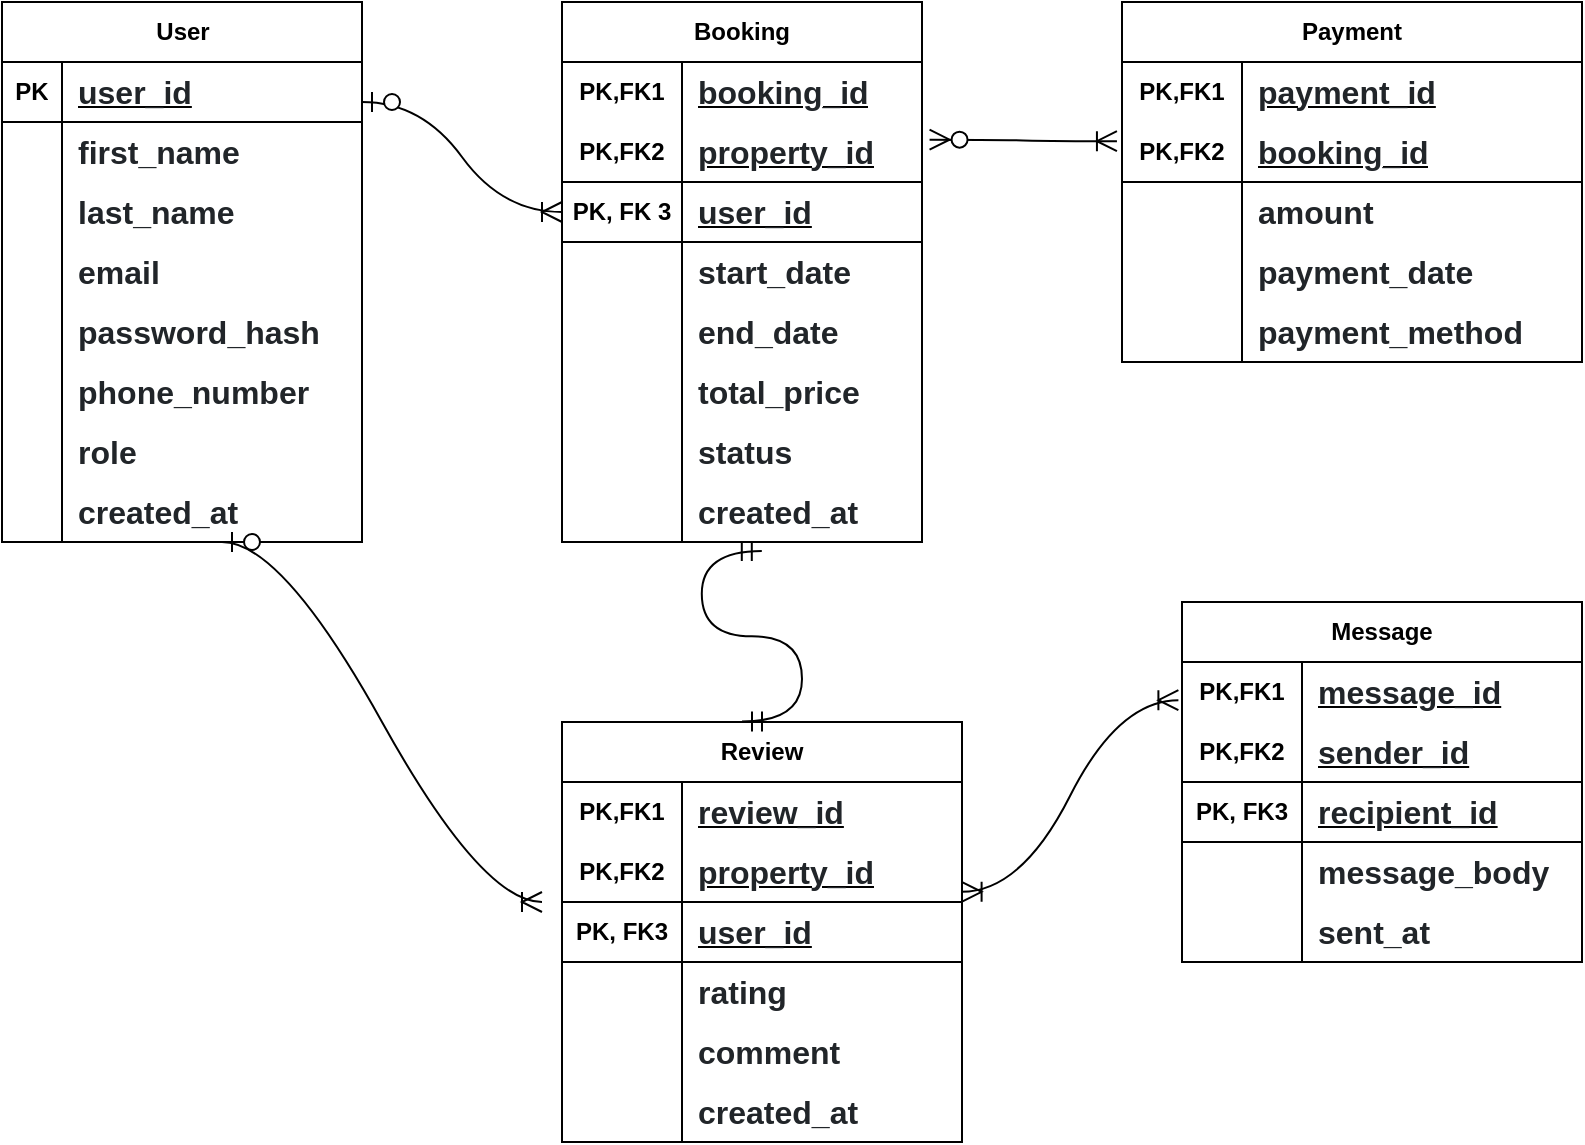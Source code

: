 <mxfile version="28.1.2">
  <diagram name="Page-1" id="qPf9xs60MLDu4qLCid6t">
    <mxGraphModel grid="1" page="1" gridSize="10" guides="1" tooltips="1" connect="1" arrows="1" fold="1" pageScale="1" pageWidth="850" pageHeight="1100" background="#ffffff" math="0" shadow="0">
      <root>
        <mxCell id="0" />
        <mxCell id="1" parent="0" />
        <mxCell id="sCW7DQ4KJBZL4aDMK1yo-1" value="Booking" style="shape=table;startSize=30;container=1;collapsible=1;childLayout=tableLayout;fixedRows=1;rowLines=0;fontStyle=1;align=center;resizeLast=1;html=1;whiteSpace=wrap;" vertex="1" parent="1">
          <mxGeometry x="310" y="50" width="180" height="270" as="geometry" />
        </mxCell>
        <mxCell id="sCW7DQ4KJBZL4aDMK1yo-2" value="" style="shape=tableRow;horizontal=0;startSize=0;swimlaneHead=0;swimlaneBody=0;fillColor=none;collapsible=0;dropTarget=0;points=[[0,0.5],[1,0.5]];portConstraint=eastwest;top=0;left=0;right=0;bottom=0;html=1;" vertex="1" parent="sCW7DQ4KJBZL4aDMK1yo-1">
          <mxGeometry y="30" width="180" height="30" as="geometry" />
        </mxCell>
        <mxCell id="sCW7DQ4KJBZL4aDMK1yo-3" value="PK,FK1" style="shape=partialRectangle;connectable=0;fillColor=none;top=0;left=0;bottom=0;right=0;fontStyle=1;overflow=hidden;html=1;whiteSpace=wrap;" vertex="1" parent="sCW7DQ4KJBZL4aDMK1yo-2">
          <mxGeometry width="60" height="30" as="geometry">
            <mxRectangle width="60" height="30" as="alternateBounds" />
          </mxGeometry>
        </mxCell>
        <mxCell id="sCW7DQ4KJBZL4aDMK1yo-4" value="&lt;span style=&quot;box-sizing: border-box; font-weight: bolder; color: rgb(33, 37, 41); font-family: Poppins, sans-serif; font-size: 16px; background-color: rgb(255, 255, 255);&quot;&gt;booking_id&lt;/span&gt;" style="shape=partialRectangle;connectable=0;fillColor=none;top=0;left=0;bottom=0;right=0;align=left;spacingLeft=6;fontStyle=5;overflow=hidden;html=1;whiteSpace=wrap;" vertex="1" parent="sCW7DQ4KJBZL4aDMK1yo-2">
          <mxGeometry x="60" width="120" height="30" as="geometry">
            <mxRectangle width="120" height="30" as="alternateBounds" />
          </mxGeometry>
        </mxCell>
        <mxCell id="sCW7DQ4KJBZL4aDMK1yo-5" value="" style="shape=tableRow;horizontal=0;startSize=0;swimlaneHead=0;swimlaneBody=0;fillColor=none;collapsible=0;dropTarget=0;points=[[0,0.5],[1,0.5]];portConstraint=eastwest;top=0;left=0;right=0;bottom=1;html=1;" vertex="1" parent="sCW7DQ4KJBZL4aDMK1yo-1">
          <mxGeometry y="60" width="180" height="30" as="geometry" />
        </mxCell>
        <mxCell id="sCW7DQ4KJBZL4aDMK1yo-6" value="PK,FK2" style="shape=partialRectangle;connectable=0;fillColor=none;top=0;left=0;bottom=0;right=0;fontStyle=1;overflow=hidden;html=1;whiteSpace=wrap;" vertex="1" parent="sCW7DQ4KJBZL4aDMK1yo-5">
          <mxGeometry width="60" height="30" as="geometry">
            <mxRectangle width="60" height="30" as="alternateBounds" />
          </mxGeometry>
        </mxCell>
        <mxCell id="sCW7DQ4KJBZL4aDMK1yo-7" value="&lt;span style=&quot;box-sizing: border-box; font-weight: bolder; color: rgb(33, 37, 41); font-family: Poppins, sans-serif; font-size: 16px; background-color: rgb(255, 255, 255);&quot;&gt;property_id&lt;/span&gt;" style="shape=partialRectangle;connectable=0;fillColor=none;top=0;left=0;bottom=0;right=0;align=left;spacingLeft=6;fontStyle=5;overflow=hidden;html=1;whiteSpace=wrap;strokeColor=inherit;" vertex="1" parent="sCW7DQ4KJBZL4aDMK1yo-5">
          <mxGeometry x="60" width="120" height="30" as="geometry">
            <mxRectangle width="120" height="30" as="alternateBounds" />
          </mxGeometry>
        </mxCell>
        <mxCell id="3QrB61t6hUbl-nsRRQLj-32" style="shape=tableRow;horizontal=0;startSize=0;swimlaneHead=0;swimlaneBody=0;fillColor=none;collapsible=0;dropTarget=0;points=[[0,0.5],[1,0.5]];portConstraint=eastwest;top=0;left=0;right=0;bottom=1;html=1;" vertex="1" parent="sCW7DQ4KJBZL4aDMK1yo-1">
          <mxGeometry y="90" width="180" height="30" as="geometry" />
        </mxCell>
        <mxCell id="3QrB61t6hUbl-nsRRQLj-33" value="PK, FK 3" style="shape=partialRectangle;connectable=0;fillColor=none;top=0;left=0;bottom=0;right=0;fontStyle=1;overflow=hidden;html=1;whiteSpace=wrap;" vertex="1" parent="3QrB61t6hUbl-nsRRQLj-32">
          <mxGeometry width="60" height="30" as="geometry">
            <mxRectangle width="60" height="30" as="alternateBounds" />
          </mxGeometry>
        </mxCell>
        <mxCell id="3QrB61t6hUbl-nsRRQLj-34" value="&lt;span style=&quot;box-sizing: border-box; font-weight: bolder; color: rgb(33, 37, 41); font-family: Poppins, sans-serif; font-size: 16px; background-color: rgb(255, 255, 255);&quot;&gt;user_id&lt;/span&gt;" style="shape=partialRectangle;connectable=0;fillColor=none;top=0;left=0;bottom=0;right=0;align=left;spacingLeft=6;fontStyle=5;overflow=hidden;html=1;whiteSpace=wrap;" vertex="1" parent="3QrB61t6hUbl-nsRRQLj-32">
          <mxGeometry x="60" width="120" height="30" as="geometry">
            <mxRectangle width="120" height="30" as="alternateBounds" />
          </mxGeometry>
        </mxCell>
        <mxCell id="sCW7DQ4KJBZL4aDMK1yo-8" value="" style="shape=tableRow;horizontal=0;startSize=0;swimlaneHead=0;swimlaneBody=0;fillColor=none;collapsible=0;dropTarget=0;points=[[0,0.5],[1,0.5]];portConstraint=eastwest;top=0;left=0;right=0;bottom=0;html=1;" vertex="1" parent="sCW7DQ4KJBZL4aDMK1yo-1">
          <mxGeometry y="120" width="180" height="30" as="geometry" />
        </mxCell>
        <mxCell id="sCW7DQ4KJBZL4aDMK1yo-9" value="" style="shape=partialRectangle;connectable=0;fillColor=none;top=0;left=0;bottom=0;right=0;editable=1;overflow=hidden;html=1;whiteSpace=wrap;" vertex="1" parent="sCW7DQ4KJBZL4aDMK1yo-8">
          <mxGeometry width="60" height="30" as="geometry">
            <mxRectangle width="60" height="30" as="alternateBounds" />
          </mxGeometry>
        </mxCell>
        <mxCell id="sCW7DQ4KJBZL4aDMK1yo-10" value="&lt;span style=&quot;box-sizing: border-box; font-weight: bolder; color: rgb(33, 37, 41); font-family: Poppins, sans-serif; font-size: 16px; background-color: rgb(255, 255, 255);&quot;&gt;start_date&lt;/span&gt;" style="shape=partialRectangle;connectable=0;fillColor=none;top=0;left=0;bottom=0;right=0;align=left;spacingLeft=6;overflow=hidden;html=1;whiteSpace=wrap;" vertex="1" parent="sCW7DQ4KJBZL4aDMK1yo-8">
          <mxGeometry x="60" width="120" height="30" as="geometry">
            <mxRectangle width="120" height="30" as="alternateBounds" />
          </mxGeometry>
        </mxCell>
        <mxCell id="sCW7DQ4KJBZL4aDMK1yo-11" value="" style="shape=tableRow;horizontal=0;startSize=0;swimlaneHead=0;swimlaneBody=0;fillColor=none;collapsible=0;dropTarget=0;points=[[0,0.5],[1,0.5]];portConstraint=eastwest;top=0;left=0;right=0;bottom=0;html=1;" vertex="1" parent="sCW7DQ4KJBZL4aDMK1yo-1">
          <mxGeometry y="150" width="180" height="30" as="geometry" />
        </mxCell>
        <mxCell id="sCW7DQ4KJBZL4aDMK1yo-12" value="" style="shape=partialRectangle;connectable=0;fillColor=none;top=0;left=0;bottom=0;right=0;editable=1;overflow=hidden;html=1;whiteSpace=wrap;" vertex="1" parent="sCW7DQ4KJBZL4aDMK1yo-11">
          <mxGeometry width="60" height="30" as="geometry">
            <mxRectangle width="60" height="30" as="alternateBounds" />
          </mxGeometry>
        </mxCell>
        <mxCell id="sCW7DQ4KJBZL4aDMK1yo-13" value="&lt;span style=&quot;box-sizing: border-box; font-weight: bolder; color: rgb(33, 37, 41); font-family: Poppins, sans-serif; font-size: 16px; background-color: rgb(255, 255, 255);&quot;&gt;end_date&lt;/span&gt;" style="shape=partialRectangle;connectable=0;fillColor=none;top=0;left=0;bottom=0;right=0;align=left;spacingLeft=6;overflow=hidden;html=1;whiteSpace=wrap;" vertex="1" parent="sCW7DQ4KJBZL4aDMK1yo-11">
          <mxGeometry x="60" width="120" height="30" as="geometry">
            <mxRectangle width="120" height="30" as="alternateBounds" />
          </mxGeometry>
        </mxCell>
        <mxCell id="3QrB61t6hUbl-nsRRQLj-38" style="shape=tableRow;horizontal=0;startSize=0;swimlaneHead=0;swimlaneBody=0;fillColor=none;collapsible=0;dropTarget=0;points=[[0,0.5],[1,0.5]];portConstraint=eastwest;top=0;left=0;right=0;bottom=0;html=1;" vertex="1" parent="sCW7DQ4KJBZL4aDMK1yo-1">
          <mxGeometry y="180" width="180" height="30" as="geometry" />
        </mxCell>
        <mxCell id="3QrB61t6hUbl-nsRRQLj-39" style="shape=partialRectangle;connectable=0;fillColor=none;top=0;left=0;bottom=0;right=0;editable=1;overflow=hidden;html=1;whiteSpace=wrap;" vertex="1" parent="3QrB61t6hUbl-nsRRQLj-38">
          <mxGeometry width="60" height="30" as="geometry">
            <mxRectangle width="60" height="30" as="alternateBounds" />
          </mxGeometry>
        </mxCell>
        <mxCell id="3QrB61t6hUbl-nsRRQLj-40" value="&lt;span style=&quot;box-sizing: border-box; font-weight: bolder; color: rgb(33, 37, 41); font-family: Poppins, sans-serif; font-size: 16px; background-color: rgb(255, 255, 255);&quot;&gt;total_price&lt;/span&gt;" style="shape=partialRectangle;connectable=0;fillColor=none;top=0;left=0;bottom=0;right=0;align=left;spacingLeft=6;overflow=hidden;html=1;whiteSpace=wrap;" vertex="1" parent="3QrB61t6hUbl-nsRRQLj-38">
          <mxGeometry x="60" width="120" height="30" as="geometry">
            <mxRectangle width="120" height="30" as="alternateBounds" />
          </mxGeometry>
        </mxCell>
        <mxCell id="3QrB61t6hUbl-nsRRQLj-35" style="shape=tableRow;horizontal=0;startSize=0;swimlaneHead=0;swimlaneBody=0;fillColor=none;collapsible=0;dropTarget=0;points=[[0,0.5],[1,0.5]];portConstraint=eastwest;top=0;left=0;right=0;bottom=0;html=1;" vertex="1" parent="sCW7DQ4KJBZL4aDMK1yo-1">
          <mxGeometry y="210" width="180" height="30" as="geometry" />
        </mxCell>
        <mxCell id="3QrB61t6hUbl-nsRRQLj-36" style="shape=partialRectangle;connectable=0;fillColor=none;top=0;left=0;bottom=0;right=0;editable=1;overflow=hidden;html=1;whiteSpace=wrap;" vertex="1" parent="3QrB61t6hUbl-nsRRQLj-35">
          <mxGeometry width="60" height="30" as="geometry">
            <mxRectangle width="60" height="30" as="alternateBounds" />
          </mxGeometry>
        </mxCell>
        <mxCell id="3QrB61t6hUbl-nsRRQLj-37" value="&lt;span style=&quot;box-sizing: border-box; font-weight: bolder; color: rgb(33, 37, 41); font-family: Poppins, sans-serif; font-size: 16px; background-color: rgb(255, 255, 255);&quot;&gt;status&lt;/span&gt;" style="shape=partialRectangle;connectable=0;fillColor=none;top=0;left=0;bottom=0;right=0;align=left;spacingLeft=6;overflow=hidden;html=1;whiteSpace=wrap;" vertex="1" parent="3QrB61t6hUbl-nsRRQLj-35">
          <mxGeometry x="60" width="120" height="30" as="geometry">
            <mxRectangle width="120" height="30" as="alternateBounds" />
          </mxGeometry>
        </mxCell>
        <mxCell id="3QrB61t6hUbl-nsRRQLj-41" style="shape=tableRow;horizontal=0;startSize=0;swimlaneHead=0;swimlaneBody=0;fillColor=none;collapsible=0;dropTarget=0;points=[[0,0.5],[1,0.5]];portConstraint=eastwest;top=0;left=0;right=0;bottom=0;html=1;" vertex="1" parent="sCW7DQ4KJBZL4aDMK1yo-1">
          <mxGeometry y="240" width="180" height="30" as="geometry" />
        </mxCell>
        <mxCell id="3QrB61t6hUbl-nsRRQLj-42" style="shape=partialRectangle;connectable=0;fillColor=none;top=0;left=0;bottom=0;right=0;editable=1;overflow=hidden;html=1;whiteSpace=wrap;" vertex="1" parent="3QrB61t6hUbl-nsRRQLj-41">
          <mxGeometry width="60" height="30" as="geometry">
            <mxRectangle width="60" height="30" as="alternateBounds" />
          </mxGeometry>
        </mxCell>
        <mxCell id="3QrB61t6hUbl-nsRRQLj-43" value="&lt;span style=&quot;box-sizing: border-box; font-weight: bolder; color: rgb(33, 37, 41); font-family: Poppins, sans-serif; font-size: 16px; background-color: rgb(255, 255, 255);&quot;&gt;created_at&lt;/span&gt;" style="shape=partialRectangle;connectable=0;fillColor=none;top=0;left=0;bottom=0;right=0;align=left;spacingLeft=6;overflow=hidden;html=1;whiteSpace=wrap;" vertex="1" parent="3QrB61t6hUbl-nsRRQLj-41">
          <mxGeometry x="60" width="120" height="30" as="geometry">
            <mxRectangle width="120" height="30" as="alternateBounds" />
          </mxGeometry>
        </mxCell>
        <mxCell id="sCW7DQ4KJBZL4aDMK1yo-14" value="User" style="shape=table;startSize=30;container=1;collapsible=1;childLayout=tableLayout;fixedRows=1;rowLines=0;fontStyle=1;align=center;resizeLast=1;html=1;" vertex="1" parent="1">
          <mxGeometry x="30" y="50" width="180" height="270" as="geometry" />
        </mxCell>
        <mxCell id="sCW7DQ4KJBZL4aDMK1yo-15" value="" style="shape=tableRow;horizontal=0;startSize=0;swimlaneHead=0;swimlaneBody=0;fillColor=none;collapsible=0;dropTarget=0;points=[[0,0.5],[1,0.5]];portConstraint=eastwest;top=0;left=0;right=0;bottom=1;" vertex="1" parent="sCW7DQ4KJBZL4aDMK1yo-14">
          <mxGeometry y="30" width="180" height="30" as="geometry" />
        </mxCell>
        <mxCell id="sCW7DQ4KJBZL4aDMK1yo-16" value="PK" style="shape=partialRectangle;connectable=0;fillColor=none;top=0;left=0;bottom=0;right=0;fontStyle=1;overflow=hidden;whiteSpace=wrap;html=1;" vertex="1" parent="sCW7DQ4KJBZL4aDMK1yo-15">
          <mxGeometry width="30" height="30" as="geometry">
            <mxRectangle width="30" height="30" as="alternateBounds" />
          </mxGeometry>
        </mxCell>
        <mxCell id="sCW7DQ4KJBZL4aDMK1yo-17" value="&lt;span style=&quot;box-sizing: border-box; font-weight: bolder; color: rgb(33, 37, 41); font-family: Poppins, sans-serif; font-size: 16px; background-color: rgb(255, 255, 255);&quot;&gt;user_id&lt;/span&gt;" style="shape=partialRectangle;connectable=0;fillColor=none;top=0;left=0;bottom=0;right=0;align=left;spacingLeft=6;fontStyle=5;overflow=hidden;whiteSpace=wrap;html=1;" vertex="1" parent="sCW7DQ4KJBZL4aDMK1yo-15">
          <mxGeometry x="30" width="150" height="30" as="geometry">
            <mxRectangle width="150" height="30" as="alternateBounds" />
          </mxGeometry>
        </mxCell>
        <mxCell id="sCW7DQ4KJBZL4aDMK1yo-18" value="" style="shape=tableRow;horizontal=0;startSize=0;swimlaneHead=0;swimlaneBody=0;fillColor=none;collapsible=0;dropTarget=0;points=[[0,0.5],[1,0.5]];portConstraint=eastwest;top=0;left=0;right=0;bottom=0;" vertex="1" parent="sCW7DQ4KJBZL4aDMK1yo-14">
          <mxGeometry y="60" width="180" height="30" as="geometry" />
        </mxCell>
        <mxCell id="sCW7DQ4KJBZL4aDMK1yo-19" value="" style="shape=partialRectangle;connectable=0;fillColor=none;top=0;left=0;bottom=0;right=0;editable=1;overflow=hidden;whiteSpace=wrap;html=1;" vertex="1" parent="sCW7DQ4KJBZL4aDMK1yo-18">
          <mxGeometry width="30" height="30" as="geometry">
            <mxRectangle width="30" height="30" as="alternateBounds" />
          </mxGeometry>
        </mxCell>
        <mxCell id="sCW7DQ4KJBZL4aDMK1yo-20" value="&lt;span style=&quot;box-sizing: border-box; font-weight: bolder; color: rgb(33, 37, 41); font-family: Poppins, sans-serif; font-size: 16px; background-color: rgb(255, 255, 255);&quot;&gt;first_name&lt;/span&gt;" style="shape=partialRectangle;connectable=0;fillColor=none;top=0;left=0;bottom=0;right=0;align=left;spacingLeft=6;overflow=hidden;whiteSpace=wrap;html=1;" vertex="1" parent="sCW7DQ4KJBZL4aDMK1yo-18">
          <mxGeometry x="30" width="150" height="30" as="geometry">
            <mxRectangle width="150" height="30" as="alternateBounds" />
          </mxGeometry>
        </mxCell>
        <mxCell id="sCW7DQ4KJBZL4aDMK1yo-21" value="" style="shape=tableRow;horizontal=0;startSize=0;swimlaneHead=0;swimlaneBody=0;fillColor=none;collapsible=0;dropTarget=0;points=[[0,0.5],[1,0.5]];portConstraint=eastwest;top=0;left=0;right=0;bottom=0;" vertex="1" parent="sCW7DQ4KJBZL4aDMK1yo-14">
          <mxGeometry y="90" width="180" height="30" as="geometry" />
        </mxCell>
        <mxCell id="sCW7DQ4KJBZL4aDMK1yo-22" value="" style="shape=partialRectangle;connectable=0;fillColor=none;top=0;left=0;bottom=0;right=0;editable=1;overflow=hidden;whiteSpace=wrap;html=1;" vertex="1" parent="sCW7DQ4KJBZL4aDMK1yo-21">
          <mxGeometry width="30" height="30" as="geometry">
            <mxRectangle width="30" height="30" as="alternateBounds" />
          </mxGeometry>
        </mxCell>
        <mxCell id="sCW7DQ4KJBZL4aDMK1yo-23" value="&lt;span style=&quot;box-sizing: border-box; font-weight: bolder; color: rgb(33, 37, 41); font-family: Poppins, sans-serif; font-size: 16px; background-color: rgb(255, 255, 255);&quot;&gt;last_name&lt;/span&gt;" style="shape=partialRectangle;connectable=0;fillColor=none;top=0;left=0;bottom=0;right=0;align=left;spacingLeft=6;overflow=hidden;whiteSpace=wrap;html=1;" vertex="1" parent="sCW7DQ4KJBZL4aDMK1yo-21">
          <mxGeometry x="30" width="150" height="30" as="geometry">
            <mxRectangle width="150" height="30" as="alternateBounds" />
          </mxGeometry>
        </mxCell>
        <mxCell id="sCW7DQ4KJBZL4aDMK1yo-24" value="" style="shape=tableRow;horizontal=0;startSize=0;swimlaneHead=0;swimlaneBody=0;fillColor=none;collapsible=0;dropTarget=0;points=[[0,0.5],[1,0.5]];portConstraint=eastwest;top=0;left=0;right=0;bottom=0;" vertex="1" parent="sCW7DQ4KJBZL4aDMK1yo-14">
          <mxGeometry y="120" width="180" height="30" as="geometry" />
        </mxCell>
        <mxCell id="sCW7DQ4KJBZL4aDMK1yo-25" value="" style="shape=partialRectangle;connectable=0;fillColor=none;top=0;left=0;bottom=0;right=0;editable=1;overflow=hidden;whiteSpace=wrap;html=1;" vertex="1" parent="sCW7DQ4KJBZL4aDMK1yo-24">
          <mxGeometry width="30" height="30" as="geometry">
            <mxRectangle width="30" height="30" as="alternateBounds" />
          </mxGeometry>
        </mxCell>
        <mxCell id="sCW7DQ4KJBZL4aDMK1yo-26" value="&lt;span style=&quot;box-sizing: border-box; font-weight: bolder; color: rgb(33, 37, 41); font-family: Poppins, sans-serif; font-size: 16px; background-color: rgb(255, 255, 255);&quot;&gt;email&lt;/span&gt;" style="shape=partialRectangle;connectable=0;fillColor=none;top=0;left=0;bottom=0;right=0;align=left;spacingLeft=6;overflow=hidden;whiteSpace=wrap;html=1;" vertex="1" parent="sCW7DQ4KJBZL4aDMK1yo-24">
          <mxGeometry x="30" width="150" height="30" as="geometry">
            <mxRectangle width="150" height="30" as="alternateBounds" />
          </mxGeometry>
        </mxCell>
        <mxCell id="3QrB61t6hUbl-nsRRQLj-5" style="shape=tableRow;horizontal=0;startSize=0;swimlaneHead=0;swimlaneBody=0;fillColor=none;collapsible=0;dropTarget=0;points=[[0,0.5],[1,0.5]];portConstraint=eastwest;top=0;left=0;right=0;bottom=0;" vertex="1" parent="sCW7DQ4KJBZL4aDMK1yo-14">
          <mxGeometry y="150" width="180" height="30" as="geometry" />
        </mxCell>
        <mxCell id="3QrB61t6hUbl-nsRRQLj-6" style="shape=partialRectangle;connectable=0;fillColor=none;top=0;left=0;bottom=0;right=0;editable=1;overflow=hidden;whiteSpace=wrap;html=1;" vertex="1" parent="3QrB61t6hUbl-nsRRQLj-5">
          <mxGeometry width="30" height="30" as="geometry">
            <mxRectangle width="30" height="30" as="alternateBounds" />
          </mxGeometry>
        </mxCell>
        <mxCell id="3QrB61t6hUbl-nsRRQLj-7" value="&lt;span style=&quot;box-sizing: border-box; font-weight: bolder; color: rgb(33, 37, 41); font-family: Poppins, sans-serif; font-size: 16px; background-color: rgb(255, 255, 255);&quot;&gt;password_hash&lt;/span&gt;" style="shape=partialRectangle;connectable=0;fillColor=none;top=0;left=0;bottom=0;right=0;align=left;spacingLeft=6;overflow=hidden;whiteSpace=wrap;html=1;" vertex="1" parent="3QrB61t6hUbl-nsRRQLj-5">
          <mxGeometry x="30" width="150" height="30" as="geometry">
            <mxRectangle width="150" height="30" as="alternateBounds" />
          </mxGeometry>
        </mxCell>
        <mxCell id="3QrB61t6hUbl-nsRRQLj-11" style="shape=tableRow;horizontal=0;startSize=0;swimlaneHead=0;swimlaneBody=0;fillColor=none;collapsible=0;dropTarget=0;points=[[0,0.5],[1,0.5]];portConstraint=eastwest;top=0;left=0;right=0;bottom=0;" vertex="1" parent="sCW7DQ4KJBZL4aDMK1yo-14">
          <mxGeometry y="180" width="180" height="30" as="geometry" />
        </mxCell>
        <mxCell id="3QrB61t6hUbl-nsRRQLj-12" style="shape=partialRectangle;connectable=0;fillColor=none;top=0;left=0;bottom=0;right=0;editable=1;overflow=hidden;whiteSpace=wrap;html=1;" vertex="1" parent="3QrB61t6hUbl-nsRRQLj-11">
          <mxGeometry width="30" height="30" as="geometry">
            <mxRectangle width="30" height="30" as="alternateBounds" />
          </mxGeometry>
        </mxCell>
        <mxCell id="3QrB61t6hUbl-nsRRQLj-13" value="&lt;span style=&quot;box-sizing: border-box; font-weight: bolder; color: rgb(33, 37, 41); font-family: Poppins, sans-serif; font-size: 16px; background-color: rgb(255, 255, 255);&quot;&gt;phone_number&lt;/span&gt;" style="shape=partialRectangle;connectable=0;fillColor=none;top=0;left=0;bottom=0;right=0;align=left;spacingLeft=6;overflow=hidden;whiteSpace=wrap;html=1;" vertex="1" parent="3QrB61t6hUbl-nsRRQLj-11">
          <mxGeometry x="30" width="150" height="30" as="geometry">
            <mxRectangle width="150" height="30" as="alternateBounds" />
          </mxGeometry>
        </mxCell>
        <mxCell id="3QrB61t6hUbl-nsRRQLj-14" style="shape=tableRow;horizontal=0;startSize=0;swimlaneHead=0;swimlaneBody=0;fillColor=none;collapsible=0;dropTarget=0;points=[[0,0.5],[1,0.5]];portConstraint=eastwest;top=0;left=0;right=0;bottom=0;" vertex="1" parent="sCW7DQ4KJBZL4aDMK1yo-14">
          <mxGeometry y="210" width="180" height="30" as="geometry" />
        </mxCell>
        <mxCell id="3QrB61t6hUbl-nsRRQLj-15" style="shape=partialRectangle;connectable=0;fillColor=none;top=0;left=0;bottom=0;right=0;editable=1;overflow=hidden;whiteSpace=wrap;html=1;" vertex="1" parent="3QrB61t6hUbl-nsRRQLj-14">
          <mxGeometry width="30" height="30" as="geometry">
            <mxRectangle width="30" height="30" as="alternateBounds" />
          </mxGeometry>
        </mxCell>
        <mxCell id="3QrB61t6hUbl-nsRRQLj-16" value="&lt;span style=&quot;box-sizing: border-box; font-weight: bolder; color: rgb(33, 37, 41); font-family: Poppins, sans-serif; font-size: 16px; background-color: rgb(255, 255, 255);&quot;&gt;role&lt;/span&gt;" style="shape=partialRectangle;connectable=0;fillColor=none;top=0;left=0;bottom=0;right=0;align=left;spacingLeft=6;overflow=hidden;whiteSpace=wrap;html=1;" vertex="1" parent="3QrB61t6hUbl-nsRRQLj-14">
          <mxGeometry x="30" width="150" height="30" as="geometry">
            <mxRectangle width="150" height="30" as="alternateBounds" />
          </mxGeometry>
        </mxCell>
        <mxCell id="3QrB61t6hUbl-nsRRQLj-29" style="shape=tableRow;horizontal=0;startSize=0;swimlaneHead=0;swimlaneBody=0;fillColor=none;collapsible=0;dropTarget=0;points=[[0,0.5],[1,0.5]];portConstraint=eastwest;top=0;left=0;right=0;bottom=0;" vertex="1" parent="sCW7DQ4KJBZL4aDMK1yo-14">
          <mxGeometry y="240" width="180" height="30" as="geometry" />
        </mxCell>
        <mxCell id="3QrB61t6hUbl-nsRRQLj-30" style="shape=partialRectangle;connectable=0;fillColor=none;top=0;left=0;bottom=0;right=0;editable=1;overflow=hidden;whiteSpace=wrap;html=1;" vertex="1" parent="3QrB61t6hUbl-nsRRQLj-29">
          <mxGeometry width="30" height="30" as="geometry">
            <mxRectangle width="30" height="30" as="alternateBounds" />
          </mxGeometry>
        </mxCell>
        <mxCell id="3QrB61t6hUbl-nsRRQLj-31" value="&lt;span style=&quot;box-sizing: border-box; font-weight: bolder; color: rgb(33, 37, 41); font-family: Poppins, sans-serif; font-size: 16px; background-color: rgb(255, 255, 255);&quot;&gt;created_at&lt;/span&gt;" style="shape=partialRectangle;connectable=0;fillColor=none;top=0;left=0;bottom=0;right=0;align=left;spacingLeft=6;overflow=hidden;whiteSpace=wrap;html=1;" vertex="1" parent="3QrB61t6hUbl-nsRRQLj-29">
          <mxGeometry x="30" width="150" height="30" as="geometry">
            <mxRectangle width="150" height="30" as="alternateBounds" />
          </mxGeometry>
        </mxCell>
        <mxCell id="3QrB61t6hUbl-nsRRQLj-44" value="Payment" style="shape=table;startSize=30;container=1;collapsible=1;childLayout=tableLayout;fixedRows=1;rowLines=0;fontStyle=1;align=center;resizeLast=1;html=1;whiteSpace=wrap;" vertex="1" parent="1">
          <mxGeometry x="590" y="50" width="230" height="180" as="geometry" />
        </mxCell>
        <mxCell id="3QrB61t6hUbl-nsRRQLj-45" value="" style="shape=tableRow;horizontal=0;startSize=0;swimlaneHead=0;swimlaneBody=0;fillColor=none;collapsible=0;dropTarget=0;points=[[0,0.5],[1,0.5]];portConstraint=eastwest;top=0;left=0;right=0;bottom=0;html=1;" vertex="1" parent="3QrB61t6hUbl-nsRRQLj-44">
          <mxGeometry y="30" width="230" height="30" as="geometry" />
        </mxCell>
        <mxCell id="3QrB61t6hUbl-nsRRQLj-46" value="PK,FK1" style="shape=partialRectangle;connectable=0;fillColor=none;top=0;left=0;bottom=0;right=0;fontStyle=1;overflow=hidden;html=1;whiteSpace=wrap;" vertex="1" parent="3QrB61t6hUbl-nsRRQLj-45">
          <mxGeometry width="60" height="30" as="geometry">
            <mxRectangle width="60" height="30" as="alternateBounds" />
          </mxGeometry>
        </mxCell>
        <mxCell id="3QrB61t6hUbl-nsRRQLj-47" value="&lt;span style=&quot;box-sizing: border-box; font-weight: bolder; color: rgb(33, 37, 41); font-family: Poppins, sans-serif; font-size: 16px; background-color: rgb(255, 255, 255);&quot;&gt;payment_id&lt;/span&gt;" style="shape=partialRectangle;connectable=0;fillColor=none;top=0;left=0;bottom=0;right=0;align=left;spacingLeft=6;fontStyle=5;overflow=hidden;html=1;whiteSpace=wrap;" vertex="1" parent="3QrB61t6hUbl-nsRRQLj-45">
          <mxGeometry x="60" width="170" height="30" as="geometry">
            <mxRectangle width="170" height="30" as="alternateBounds" />
          </mxGeometry>
        </mxCell>
        <mxCell id="3QrB61t6hUbl-nsRRQLj-48" value="" style="shape=tableRow;horizontal=0;startSize=0;swimlaneHead=0;swimlaneBody=0;fillColor=none;collapsible=0;dropTarget=0;points=[[0,0.5],[1,0.5]];portConstraint=eastwest;top=0;left=0;right=0;bottom=1;html=1;" vertex="1" parent="3QrB61t6hUbl-nsRRQLj-44">
          <mxGeometry y="60" width="230" height="30" as="geometry" />
        </mxCell>
        <mxCell id="3QrB61t6hUbl-nsRRQLj-49" value="PK,FK2" style="shape=partialRectangle;connectable=0;fillColor=none;top=0;left=0;bottom=0;right=0;fontStyle=1;overflow=hidden;html=1;whiteSpace=wrap;" vertex="1" parent="3QrB61t6hUbl-nsRRQLj-48">
          <mxGeometry width="60" height="30" as="geometry">
            <mxRectangle width="60" height="30" as="alternateBounds" />
          </mxGeometry>
        </mxCell>
        <mxCell id="3QrB61t6hUbl-nsRRQLj-50" value="&lt;span style=&quot;box-sizing: border-box; font-weight: bolder; color: rgb(33, 37, 41); font-family: Poppins, sans-serif; font-size: 16px; background-color: rgb(255, 255, 255);&quot;&gt;booking_id&lt;/span&gt;" style="shape=partialRectangle;connectable=0;fillColor=none;top=0;left=0;bottom=0;right=0;align=left;spacingLeft=6;fontStyle=5;overflow=hidden;html=1;whiteSpace=wrap;" vertex="1" parent="3QrB61t6hUbl-nsRRQLj-48">
          <mxGeometry x="60" width="170" height="30" as="geometry">
            <mxRectangle width="170" height="30" as="alternateBounds" />
          </mxGeometry>
        </mxCell>
        <mxCell id="3QrB61t6hUbl-nsRRQLj-51" value="" style="shape=tableRow;horizontal=0;startSize=0;swimlaneHead=0;swimlaneBody=0;fillColor=none;collapsible=0;dropTarget=0;points=[[0,0.5],[1,0.5]];portConstraint=eastwest;top=0;left=0;right=0;bottom=0;html=1;" vertex="1" parent="3QrB61t6hUbl-nsRRQLj-44">
          <mxGeometry y="90" width="230" height="30" as="geometry" />
        </mxCell>
        <mxCell id="3QrB61t6hUbl-nsRRQLj-52" value="" style="shape=partialRectangle;connectable=0;fillColor=none;top=0;left=0;bottom=0;right=0;editable=1;overflow=hidden;html=1;whiteSpace=wrap;" vertex="1" parent="3QrB61t6hUbl-nsRRQLj-51">
          <mxGeometry width="60" height="30" as="geometry">
            <mxRectangle width="60" height="30" as="alternateBounds" />
          </mxGeometry>
        </mxCell>
        <mxCell id="3QrB61t6hUbl-nsRRQLj-53" value="&lt;span style=&quot;box-sizing: border-box; font-weight: bolder; color: rgb(33, 37, 41); font-family: Poppins, sans-serif; font-size: 16px; background-color: rgb(255, 255, 255);&quot;&gt;amount&lt;/span&gt;" style="shape=partialRectangle;connectable=0;fillColor=none;top=0;left=0;bottom=0;right=0;align=left;spacingLeft=6;overflow=hidden;html=1;whiteSpace=wrap;" vertex="1" parent="3QrB61t6hUbl-nsRRQLj-51">
          <mxGeometry x="60" width="170" height="30" as="geometry">
            <mxRectangle width="170" height="30" as="alternateBounds" />
          </mxGeometry>
        </mxCell>
        <mxCell id="3QrB61t6hUbl-nsRRQLj-54" value="" style="shape=tableRow;horizontal=0;startSize=0;swimlaneHead=0;swimlaneBody=0;fillColor=none;collapsible=0;dropTarget=0;points=[[0,0.5],[1,0.5]];portConstraint=eastwest;top=0;left=0;right=0;bottom=0;html=1;" vertex="1" parent="3QrB61t6hUbl-nsRRQLj-44">
          <mxGeometry y="120" width="230" height="30" as="geometry" />
        </mxCell>
        <mxCell id="3QrB61t6hUbl-nsRRQLj-55" value="" style="shape=partialRectangle;connectable=0;fillColor=none;top=0;left=0;bottom=0;right=0;editable=1;overflow=hidden;html=1;whiteSpace=wrap;" vertex="1" parent="3QrB61t6hUbl-nsRRQLj-54">
          <mxGeometry width="60" height="30" as="geometry">
            <mxRectangle width="60" height="30" as="alternateBounds" />
          </mxGeometry>
        </mxCell>
        <mxCell id="3QrB61t6hUbl-nsRRQLj-56" value="&lt;span style=&quot;box-sizing: border-box; font-weight: bolder; color: rgb(33, 37, 41); font-family: Poppins, sans-serif; font-size: 16px; background-color: rgb(255, 255, 255);&quot;&gt;payment_date&lt;/span&gt;" style="shape=partialRectangle;connectable=0;fillColor=none;top=0;left=0;bottom=0;right=0;align=left;spacingLeft=6;overflow=hidden;html=1;whiteSpace=wrap;" vertex="1" parent="3QrB61t6hUbl-nsRRQLj-54">
          <mxGeometry x="60" width="170" height="30" as="geometry">
            <mxRectangle width="170" height="30" as="alternateBounds" />
          </mxGeometry>
        </mxCell>
        <mxCell id="3QrB61t6hUbl-nsRRQLj-57" style="shape=tableRow;horizontal=0;startSize=0;swimlaneHead=0;swimlaneBody=0;fillColor=none;collapsible=0;dropTarget=0;points=[[0,0.5],[1,0.5]];portConstraint=eastwest;top=0;left=0;right=0;bottom=0;html=1;" vertex="1" parent="3QrB61t6hUbl-nsRRQLj-44">
          <mxGeometry y="150" width="230" height="30" as="geometry" />
        </mxCell>
        <mxCell id="3QrB61t6hUbl-nsRRQLj-58" style="shape=partialRectangle;connectable=0;fillColor=none;top=0;left=0;bottom=0;right=0;editable=1;overflow=hidden;html=1;whiteSpace=wrap;" vertex="1" parent="3QrB61t6hUbl-nsRRQLj-57">
          <mxGeometry width="60" height="30" as="geometry">
            <mxRectangle width="60" height="30" as="alternateBounds" />
          </mxGeometry>
        </mxCell>
        <mxCell id="3QrB61t6hUbl-nsRRQLj-59" value="&lt;span style=&quot;box-sizing: border-box; font-weight: bolder; color: rgb(33, 37, 41); font-family: Poppins, sans-serif; font-size: 16px; background-color: rgb(255, 255, 255);&quot;&gt;payment_method&lt;/span&gt;" style="shape=partialRectangle;connectable=0;fillColor=none;top=0;left=0;bottom=0;right=0;align=left;spacingLeft=6;overflow=hidden;html=1;whiteSpace=wrap;" vertex="1" parent="3QrB61t6hUbl-nsRRQLj-57">
          <mxGeometry x="60" width="170" height="30" as="geometry">
            <mxRectangle width="170" height="30" as="alternateBounds" />
          </mxGeometry>
        </mxCell>
        <mxCell id="3QrB61t6hUbl-nsRRQLj-60" value="Review" style="shape=table;startSize=30;container=1;collapsible=1;childLayout=tableLayout;fixedRows=1;rowLines=0;fontStyle=1;align=center;resizeLast=1;html=1;whiteSpace=wrap;" vertex="1" parent="1">
          <mxGeometry x="310" y="410" width="200" height="210" as="geometry" />
        </mxCell>
        <mxCell id="3QrB61t6hUbl-nsRRQLj-61" value="" style="shape=tableRow;horizontal=0;startSize=0;swimlaneHead=0;swimlaneBody=0;fillColor=none;collapsible=0;dropTarget=0;points=[[0,0.5],[1,0.5]];portConstraint=eastwest;top=0;left=0;right=0;bottom=0;html=1;" vertex="1" parent="3QrB61t6hUbl-nsRRQLj-60">
          <mxGeometry y="30" width="200" height="30" as="geometry" />
        </mxCell>
        <mxCell id="3QrB61t6hUbl-nsRRQLj-62" value="PK,FK1" style="shape=partialRectangle;connectable=0;fillColor=none;top=0;left=0;bottom=0;right=0;fontStyle=1;overflow=hidden;html=1;whiteSpace=wrap;" vertex="1" parent="3QrB61t6hUbl-nsRRQLj-61">
          <mxGeometry width="60" height="30" as="geometry">
            <mxRectangle width="60" height="30" as="alternateBounds" />
          </mxGeometry>
        </mxCell>
        <mxCell id="3QrB61t6hUbl-nsRRQLj-63" value="&lt;span style=&quot;box-sizing: border-box; font-weight: bolder; color: rgb(33, 37, 41); font-family: Poppins, sans-serif; font-size: 16px; background-color: rgb(255, 255, 255);&quot;&gt;review_id&lt;/span&gt;" style="shape=partialRectangle;connectable=0;fillColor=none;top=0;left=0;bottom=0;right=0;align=left;spacingLeft=6;fontStyle=5;overflow=hidden;html=1;whiteSpace=wrap;" vertex="1" parent="3QrB61t6hUbl-nsRRQLj-61">
          <mxGeometry x="60" width="140" height="30" as="geometry">
            <mxRectangle width="140" height="30" as="alternateBounds" />
          </mxGeometry>
        </mxCell>
        <mxCell id="3QrB61t6hUbl-nsRRQLj-64" value="" style="shape=tableRow;horizontal=0;startSize=0;swimlaneHead=0;swimlaneBody=0;fillColor=none;collapsible=0;dropTarget=0;points=[[0,0.5],[1,0.5]];portConstraint=eastwest;top=0;left=0;right=0;bottom=1;html=1;" vertex="1" parent="3QrB61t6hUbl-nsRRQLj-60">
          <mxGeometry y="60" width="200" height="30" as="geometry" />
        </mxCell>
        <mxCell id="3QrB61t6hUbl-nsRRQLj-65" value="PK,FK2" style="shape=partialRectangle;connectable=0;fillColor=none;top=0;left=0;bottom=0;right=0;fontStyle=1;overflow=hidden;html=1;whiteSpace=wrap;" vertex="1" parent="3QrB61t6hUbl-nsRRQLj-64">
          <mxGeometry width="60" height="30" as="geometry">
            <mxRectangle width="60" height="30" as="alternateBounds" />
          </mxGeometry>
        </mxCell>
        <mxCell id="3QrB61t6hUbl-nsRRQLj-66" value="&lt;span style=&quot;box-sizing: border-box; font-weight: bolder; color: rgb(33, 37, 41); font-family: Poppins, sans-serif; font-size: 16px; background-color: rgb(255, 255, 255);&quot;&gt;property_id&lt;/span&gt;" style="shape=partialRectangle;connectable=0;fillColor=none;top=0;left=0;bottom=0;right=0;align=left;spacingLeft=6;fontStyle=5;overflow=hidden;html=1;whiteSpace=wrap;" vertex="1" parent="3QrB61t6hUbl-nsRRQLj-64">
          <mxGeometry x="60" width="140" height="30" as="geometry">
            <mxRectangle width="140" height="30" as="alternateBounds" />
          </mxGeometry>
        </mxCell>
        <mxCell id="3QrB61t6hUbl-nsRRQLj-73" style="shape=tableRow;horizontal=0;startSize=0;swimlaneHead=0;swimlaneBody=0;fillColor=none;collapsible=0;dropTarget=0;points=[[0,0.5],[1,0.5]];portConstraint=eastwest;top=0;left=0;right=0;bottom=1;html=1;" vertex="1" parent="3QrB61t6hUbl-nsRRQLj-60">
          <mxGeometry y="90" width="200" height="30" as="geometry" />
        </mxCell>
        <mxCell id="3QrB61t6hUbl-nsRRQLj-74" value="PK, FK3" style="shape=partialRectangle;connectable=0;fillColor=none;top=0;left=0;bottom=0;right=0;fontStyle=1;overflow=hidden;html=1;whiteSpace=wrap;" vertex="1" parent="3QrB61t6hUbl-nsRRQLj-73">
          <mxGeometry width="60" height="30" as="geometry">
            <mxRectangle width="60" height="30" as="alternateBounds" />
          </mxGeometry>
        </mxCell>
        <mxCell id="3QrB61t6hUbl-nsRRQLj-75" value="&lt;span style=&quot;box-sizing: border-box; font-weight: bolder; color: rgb(33, 37, 41); font-family: Poppins, sans-serif; font-size: 16px; background-color: rgb(255, 255, 255);&quot;&gt;user_id&lt;/span&gt;" style="shape=partialRectangle;connectable=0;fillColor=none;top=0;left=0;bottom=0;right=0;align=left;spacingLeft=6;fontStyle=5;overflow=hidden;html=1;whiteSpace=wrap;" vertex="1" parent="3QrB61t6hUbl-nsRRQLj-73">
          <mxGeometry x="60" width="140" height="30" as="geometry">
            <mxRectangle width="140" height="30" as="alternateBounds" />
          </mxGeometry>
        </mxCell>
        <mxCell id="3QrB61t6hUbl-nsRRQLj-67" value="" style="shape=tableRow;horizontal=0;startSize=0;swimlaneHead=0;swimlaneBody=0;fillColor=none;collapsible=0;dropTarget=0;points=[[0,0.5],[1,0.5]];portConstraint=eastwest;top=0;left=0;right=0;bottom=0;html=1;" vertex="1" parent="3QrB61t6hUbl-nsRRQLj-60">
          <mxGeometry y="120" width="200" height="30" as="geometry" />
        </mxCell>
        <mxCell id="3QrB61t6hUbl-nsRRQLj-68" value="" style="shape=partialRectangle;connectable=0;fillColor=none;top=0;left=0;bottom=0;right=0;editable=1;overflow=hidden;html=1;whiteSpace=wrap;" vertex="1" parent="3QrB61t6hUbl-nsRRQLj-67">
          <mxGeometry width="60" height="30" as="geometry">
            <mxRectangle width="60" height="30" as="alternateBounds" />
          </mxGeometry>
        </mxCell>
        <mxCell id="3QrB61t6hUbl-nsRRQLj-69" value="&lt;span style=&quot;box-sizing: border-box; font-weight: bolder; color: rgb(33, 37, 41); font-family: Poppins, sans-serif; font-size: 16px; background-color: rgb(255, 255, 255);&quot;&gt;rating&lt;/span&gt;" style="shape=partialRectangle;connectable=0;fillColor=none;top=0;left=0;bottom=0;right=0;align=left;spacingLeft=6;overflow=hidden;html=1;whiteSpace=wrap;" vertex="1" parent="3QrB61t6hUbl-nsRRQLj-67">
          <mxGeometry x="60" width="140" height="30" as="geometry">
            <mxRectangle width="140" height="30" as="alternateBounds" />
          </mxGeometry>
        </mxCell>
        <mxCell id="3QrB61t6hUbl-nsRRQLj-70" value="" style="shape=tableRow;horizontal=0;startSize=0;swimlaneHead=0;swimlaneBody=0;fillColor=none;collapsible=0;dropTarget=0;points=[[0,0.5],[1,0.5]];portConstraint=eastwest;top=0;left=0;right=0;bottom=0;html=1;" vertex="1" parent="3QrB61t6hUbl-nsRRQLj-60">
          <mxGeometry y="150" width="200" height="30" as="geometry" />
        </mxCell>
        <mxCell id="3QrB61t6hUbl-nsRRQLj-71" value="" style="shape=partialRectangle;connectable=0;fillColor=none;top=0;left=0;bottom=0;right=0;editable=1;overflow=hidden;html=1;whiteSpace=wrap;" vertex="1" parent="3QrB61t6hUbl-nsRRQLj-70">
          <mxGeometry width="60" height="30" as="geometry">
            <mxRectangle width="60" height="30" as="alternateBounds" />
          </mxGeometry>
        </mxCell>
        <mxCell id="3QrB61t6hUbl-nsRRQLj-72" value="&lt;span style=&quot;box-sizing: border-box; font-weight: bolder; color: rgb(33, 37, 41); font-family: Poppins, sans-serif; font-size: 16px; background-color: rgb(255, 255, 255);&quot;&gt;comment&lt;/span&gt;" style="shape=partialRectangle;connectable=0;fillColor=none;top=0;left=0;bottom=0;right=0;align=left;spacingLeft=6;overflow=hidden;html=1;whiteSpace=wrap;" vertex="1" parent="3QrB61t6hUbl-nsRRQLj-70">
          <mxGeometry x="60" width="140" height="30" as="geometry">
            <mxRectangle width="140" height="30" as="alternateBounds" />
          </mxGeometry>
        </mxCell>
        <mxCell id="3QrB61t6hUbl-nsRRQLj-76" style="shape=tableRow;horizontal=0;startSize=0;swimlaneHead=0;swimlaneBody=0;fillColor=none;collapsible=0;dropTarget=0;points=[[0,0.5],[1,0.5]];portConstraint=eastwest;top=0;left=0;right=0;bottom=0;html=1;" vertex="1" parent="3QrB61t6hUbl-nsRRQLj-60">
          <mxGeometry y="180" width="200" height="30" as="geometry" />
        </mxCell>
        <mxCell id="3QrB61t6hUbl-nsRRQLj-77" style="shape=partialRectangle;connectable=0;fillColor=none;top=0;left=0;bottom=0;right=0;editable=1;overflow=hidden;html=1;whiteSpace=wrap;" vertex="1" parent="3QrB61t6hUbl-nsRRQLj-76">
          <mxGeometry width="60" height="30" as="geometry">
            <mxRectangle width="60" height="30" as="alternateBounds" />
          </mxGeometry>
        </mxCell>
        <mxCell id="3QrB61t6hUbl-nsRRQLj-78" value="&lt;span style=&quot;box-sizing: border-box; font-weight: bolder; color: rgb(33, 37, 41); font-family: Poppins, sans-serif; font-size: 16px; background-color: rgb(255, 255, 255);&quot;&gt;created_at&lt;/span&gt;" style="shape=partialRectangle;connectable=0;fillColor=none;top=0;left=0;bottom=0;right=0;align=left;spacingLeft=6;overflow=hidden;html=1;whiteSpace=wrap;" vertex="1" parent="3QrB61t6hUbl-nsRRQLj-76">
          <mxGeometry x="60" width="140" height="30" as="geometry">
            <mxRectangle width="140" height="30" as="alternateBounds" />
          </mxGeometry>
        </mxCell>
        <mxCell id="3QrB61t6hUbl-nsRRQLj-79" value="Message" style="shape=table;startSize=30;container=1;collapsible=1;childLayout=tableLayout;fixedRows=1;rowLines=0;fontStyle=1;align=center;resizeLast=1;html=1;whiteSpace=wrap;" vertex="1" parent="1">
          <mxGeometry x="620" y="350" width="200" height="180" as="geometry" />
        </mxCell>
        <mxCell id="3QrB61t6hUbl-nsRRQLj-80" value="" style="shape=tableRow;horizontal=0;startSize=0;swimlaneHead=0;swimlaneBody=0;fillColor=none;collapsible=0;dropTarget=0;points=[[0,0.5],[1,0.5]];portConstraint=eastwest;top=0;left=0;right=0;bottom=0;html=1;" vertex="1" parent="3QrB61t6hUbl-nsRRQLj-79">
          <mxGeometry y="30" width="200" height="30" as="geometry" />
        </mxCell>
        <mxCell id="3QrB61t6hUbl-nsRRQLj-81" value="PK,FK1" style="shape=partialRectangle;connectable=0;fillColor=none;top=0;left=0;bottom=0;right=0;fontStyle=1;overflow=hidden;html=1;whiteSpace=wrap;" vertex="1" parent="3QrB61t6hUbl-nsRRQLj-80">
          <mxGeometry width="60" height="30" as="geometry">
            <mxRectangle width="60" height="30" as="alternateBounds" />
          </mxGeometry>
        </mxCell>
        <mxCell id="3QrB61t6hUbl-nsRRQLj-82" value="&lt;span style=&quot;box-sizing: border-box; font-weight: bolder; color: rgb(33, 37, 41); font-family: Poppins, sans-serif; font-size: 16px; background-color: rgb(255, 255, 255);&quot;&gt;message_id&lt;/span&gt;" style="shape=partialRectangle;connectable=0;fillColor=none;top=0;left=0;bottom=0;right=0;align=left;spacingLeft=6;fontStyle=5;overflow=hidden;html=1;whiteSpace=wrap;" vertex="1" parent="3QrB61t6hUbl-nsRRQLj-80">
          <mxGeometry x="60" width="140" height="30" as="geometry">
            <mxRectangle width="140" height="30" as="alternateBounds" />
          </mxGeometry>
        </mxCell>
        <mxCell id="3QrB61t6hUbl-nsRRQLj-83" value="" style="shape=tableRow;horizontal=0;startSize=0;swimlaneHead=0;swimlaneBody=0;fillColor=none;collapsible=0;dropTarget=0;points=[[0,0.5],[1,0.5]];portConstraint=eastwest;top=0;left=0;right=0;bottom=1;html=1;" vertex="1" parent="3QrB61t6hUbl-nsRRQLj-79">
          <mxGeometry y="60" width="200" height="30" as="geometry" />
        </mxCell>
        <mxCell id="3QrB61t6hUbl-nsRRQLj-84" value="PK,FK2" style="shape=partialRectangle;connectable=0;fillColor=none;top=0;left=0;bottom=0;right=0;fontStyle=1;overflow=hidden;html=1;whiteSpace=wrap;" vertex="1" parent="3QrB61t6hUbl-nsRRQLj-83">
          <mxGeometry width="60" height="30" as="geometry">
            <mxRectangle width="60" height="30" as="alternateBounds" />
          </mxGeometry>
        </mxCell>
        <mxCell id="3QrB61t6hUbl-nsRRQLj-85" value="&lt;span style=&quot;box-sizing: border-box; font-weight: bolder; color: rgb(33, 37, 41); font-family: Poppins, sans-serif; font-size: 16px; background-color: rgb(255, 255, 255);&quot;&gt;sender_id&lt;/span&gt;" style="shape=partialRectangle;connectable=0;fillColor=none;top=0;left=0;bottom=0;right=0;align=left;spacingLeft=6;fontStyle=5;overflow=hidden;html=1;whiteSpace=wrap;" vertex="1" parent="3QrB61t6hUbl-nsRRQLj-83">
          <mxGeometry x="60" width="140" height="30" as="geometry">
            <mxRectangle width="140" height="30" as="alternateBounds" />
          </mxGeometry>
        </mxCell>
        <mxCell id="3QrB61t6hUbl-nsRRQLj-86" style="shape=tableRow;horizontal=0;startSize=0;swimlaneHead=0;swimlaneBody=0;fillColor=none;collapsible=0;dropTarget=0;points=[[0,0.5],[1,0.5]];portConstraint=eastwest;top=0;left=0;right=0;bottom=1;html=1;" vertex="1" parent="3QrB61t6hUbl-nsRRQLj-79">
          <mxGeometry y="90" width="200" height="30" as="geometry" />
        </mxCell>
        <mxCell id="3QrB61t6hUbl-nsRRQLj-87" value="PK, FK3" style="shape=partialRectangle;connectable=0;fillColor=none;top=0;left=0;bottom=0;right=0;fontStyle=1;overflow=hidden;html=1;whiteSpace=wrap;" vertex="1" parent="3QrB61t6hUbl-nsRRQLj-86">
          <mxGeometry width="60" height="30" as="geometry">
            <mxRectangle width="60" height="30" as="alternateBounds" />
          </mxGeometry>
        </mxCell>
        <mxCell id="3QrB61t6hUbl-nsRRQLj-88" value="&lt;span style=&quot;box-sizing: border-box; font-weight: bolder; color: rgb(33, 37, 41); font-family: Poppins, sans-serif; font-size: 16px; background-color: rgb(255, 255, 255);&quot;&gt;recipient_id&lt;/span&gt;" style="shape=partialRectangle;connectable=0;fillColor=none;top=0;left=0;bottom=0;right=0;align=left;spacingLeft=6;fontStyle=5;overflow=hidden;html=1;whiteSpace=wrap;" vertex="1" parent="3QrB61t6hUbl-nsRRQLj-86">
          <mxGeometry x="60" width="140" height="30" as="geometry">
            <mxRectangle width="140" height="30" as="alternateBounds" />
          </mxGeometry>
        </mxCell>
        <mxCell id="3QrB61t6hUbl-nsRRQLj-89" value="" style="shape=tableRow;horizontal=0;startSize=0;swimlaneHead=0;swimlaneBody=0;fillColor=none;collapsible=0;dropTarget=0;points=[[0,0.5],[1,0.5]];portConstraint=eastwest;top=0;left=0;right=0;bottom=0;html=1;" vertex="1" parent="3QrB61t6hUbl-nsRRQLj-79">
          <mxGeometry y="120" width="200" height="30" as="geometry" />
        </mxCell>
        <mxCell id="3QrB61t6hUbl-nsRRQLj-90" value="" style="shape=partialRectangle;connectable=0;fillColor=none;top=0;left=0;bottom=0;right=0;editable=1;overflow=hidden;html=1;whiteSpace=wrap;" vertex="1" parent="3QrB61t6hUbl-nsRRQLj-89">
          <mxGeometry width="60" height="30" as="geometry">
            <mxRectangle width="60" height="30" as="alternateBounds" />
          </mxGeometry>
        </mxCell>
        <mxCell id="3QrB61t6hUbl-nsRRQLj-91" value="&lt;span style=&quot;box-sizing: border-box; font-weight: bolder; color: rgb(33, 37, 41); font-family: Poppins, sans-serif; font-size: 16px; background-color: rgb(255, 255, 255);&quot;&gt;message_body&lt;/span&gt;" style="shape=partialRectangle;connectable=0;fillColor=none;top=0;left=0;bottom=0;right=0;align=left;spacingLeft=6;overflow=hidden;html=1;whiteSpace=wrap;" vertex="1" parent="3QrB61t6hUbl-nsRRQLj-89">
          <mxGeometry x="60" width="140" height="30" as="geometry">
            <mxRectangle width="140" height="30" as="alternateBounds" />
          </mxGeometry>
        </mxCell>
        <mxCell id="3QrB61t6hUbl-nsRRQLj-92" value="" style="shape=tableRow;horizontal=0;startSize=0;swimlaneHead=0;swimlaneBody=0;fillColor=none;collapsible=0;dropTarget=0;points=[[0,0.5],[1,0.5]];portConstraint=eastwest;top=0;left=0;right=0;bottom=0;html=1;" vertex="1" parent="3QrB61t6hUbl-nsRRQLj-79">
          <mxGeometry y="150" width="200" height="30" as="geometry" />
        </mxCell>
        <mxCell id="3QrB61t6hUbl-nsRRQLj-93" value="" style="shape=partialRectangle;connectable=0;fillColor=none;top=0;left=0;bottom=0;right=0;editable=1;overflow=hidden;html=1;whiteSpace=wrap;" vertex="1" parent="3QrB61t6hUbl-nsRRQLj-92">
          <mxGeometry width="60" height="30" as="geometry">
            <mxRectangle width="60" height="30" as="alternateBounds" />
          </mxGeometry>
        </mxCell>
        <mxCell id="3QrB61t6hUbl-nsRRQLj-94" value="&lt;span style=&quot;box-sizing: border-box; font-weight: bolder; color: rgb(33, 37, 41); font-family: Poppins, sans-serif; font-size: 16px; background-color: rgb(255, 255, 255);&quot;&gt;sent_at&lt;/span&gt;" style="shape=partialRectangle;connectable=0;fillColor=none;top=0;left=0;bottom=0;right=0;align=left;spacingLeft=6;overflow=hidden;html=1;whiteSpace=wrap;" vertex="1" parent="3QrB61t6hUbl-nsRRQLj-92">
          <mxGeometry x="60" width="140" height="30" as="geometry">
            <mxRectangle width="140" height="30" as="alternateBounds" />
          </mxGeometry>
        </mxCell>
        <mxCell id="3QrB61t6hUbl-nsRRQLj-99" value="" style="edgeStyle=entityRelationEdgeStyle;fontSize=12;html=1;endArrow=ERoneToMany;startArrow=ERzeroToOne;rounded=0;startSize=8;endSize=8;curved=1;entryX=0;entryY=0.5;entryDx=0;entryDy=0;" edge="1" parent="1" target="3QrB61t6hUbl-nsRRQLj-32">
          <mxGeometry width="100" height="100" relative="1" as="geometry">
            <mxPoint x="210" y="100" as="sourcePoint" />
            <mxPoint x="290" y="90" as="targetPoint" />
          </mxGeometry>
        </mxCell>
        <mxCell id="3QrB61t6hUbl-nsRRQLj-100" value="" style="edgeStyle=entityRelationEdgeStyle;fontSize=12;html=1;endArrow=ERoneToMany;startArrow=ERoneToMany;rounded=0;startSize=8;endSize=8;curved=1;entryX=-0.009;entryY=0.637;entryDx=0;entryDy=0;entryPerimeter=0;exitX=0.999;exitY=-0.17;exitDx=0;exitDy=0;exitPerimeter=0;" edge="1" parent="1" source="3QrB61t6hUbl-nsRRQLj-73" target="3QrB61t6hUbl-nsRRQLj-80">
          <mxGeometry width="100" height="100" relative="1" as="geometry">
            <mxPoint x="260" y="510" as="sourcePoint" />
            <mxPoint x="350" y="410" as="targetPoint" />
          </mxGeometry>
        </mxCell>
        <mxCell id="3QrB61t6hUbl-nsRRQLj-101" value="" style="edgeStyle=entityRelationEdgeStyle;fontSize=12;html=1;endArrow=ERoneToMany;startArrow=ERzeroToMany;rounded=0;startSize=8;endSize=8;curved=1;exitX=1.021;exitY=0.294;exitDx=0;exitDy=0;exitPerimeter=0;entryX=-0.011;entryY=0.319;entryDx=0;entryDy=0;entryPerimeter=0;" edge="1" parent="1" source="sCW7DQ4KJBZL4aDMK1yo-5" target="3QrB61t6hUbl-nsRRQLj-48">
          <mxGeometry width="100" height="100" relative="1" as="geometry">
            <mxPoint x="490" y="230" as="sourcePoint" />
            <mxPoint x="590" y="130" as="targetPoint" />
          </mxGeometry>
        </mxCell>
        <mxCell id="3QrB61t6hUbl-nsRRQLj-103" value="" style="edgeStyle=entityRelationEdgeStyle;fontSize=12;html=1;endArrow=ERoneToMany;startArrow=ERzeroToOne;rounded=0;startSize=8;endSize=8;curved=1;" edge="1" parent="1">
          <mxGeometry width="100" height="100" relative="1" as="geometry">
            <mxPoint x="140" y="320" as="sourcePoint" />
            <mxPoint x="300" y="500" as="targetPoint" />
          </mxGeometry>
        </mxCell>
        <mxCell id="3QrB61t6hUbl-nsRRQLj-104" value="" style="edgeStyle=entityRelationEdgeStyle;fontSize=12;html=1;endArrow=ERmandOne;startArrow=ERmandOne;rounded=0;startSize=8;endSize=8;curved=1;entryX=0.555;entryY=1.151;entryDx=0;entryDy=0;entryPerimeter=0;exitX=0.45;exitY=-0.001;exitDx=0;exitDy=0;exitPerimeter=0;" edge="1" parent="1" source="3QrB61t6hUbl-nsRRQLj-60" target="3QrB61t6hUbl-nsRRQLj-41">
          <mxGeometry width="100" height="100" relative="1" as="geometry">
            <mxPoint x="310" y="390" as="sourcePoint" />
            <mxPoint x="410" y="290" as="targetPoint" />
          </mxGeometry>
        </mxCell>
      </root>
    </mxGraphModel>
  </diagram>
</mxfile>
